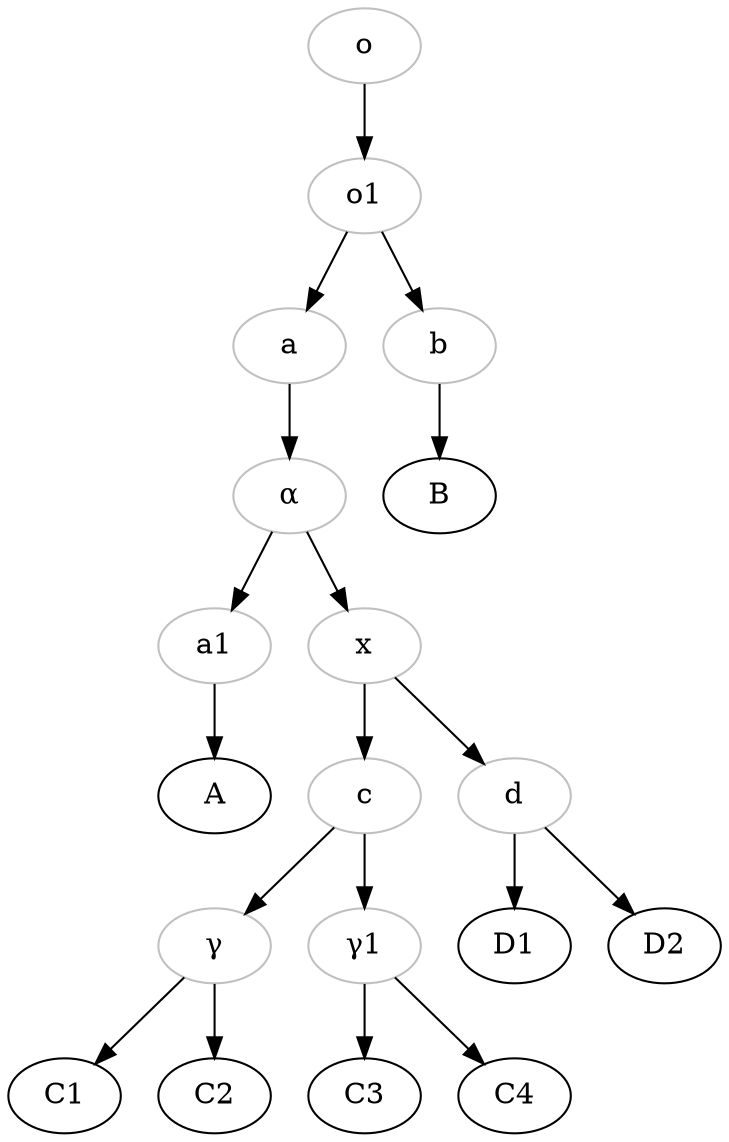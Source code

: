 digraph {
o[color="grey"]
a[color="grey"];
a1[color="grey"];
b[color="grey"];
c[color="grey"];
d[color="grey"];
gamma[label="γ", color="grey"];
gamma1[label="γ1"color="grey"];
alpha[label="α", color="grey"]
o1[color="grey"];
x[color="grey"];
o->o1;
o1->b;
b->B;
o1->a;
a->alpha;
alpha->a1;
a1->A;
alpha->x;
x->c;
c->gamma;
gamma->C1;
gamma->C2;
c->gamma1;
gamma1->C3;
gamma1->C4;
x->d;
d->D1;
d->D2;
}
